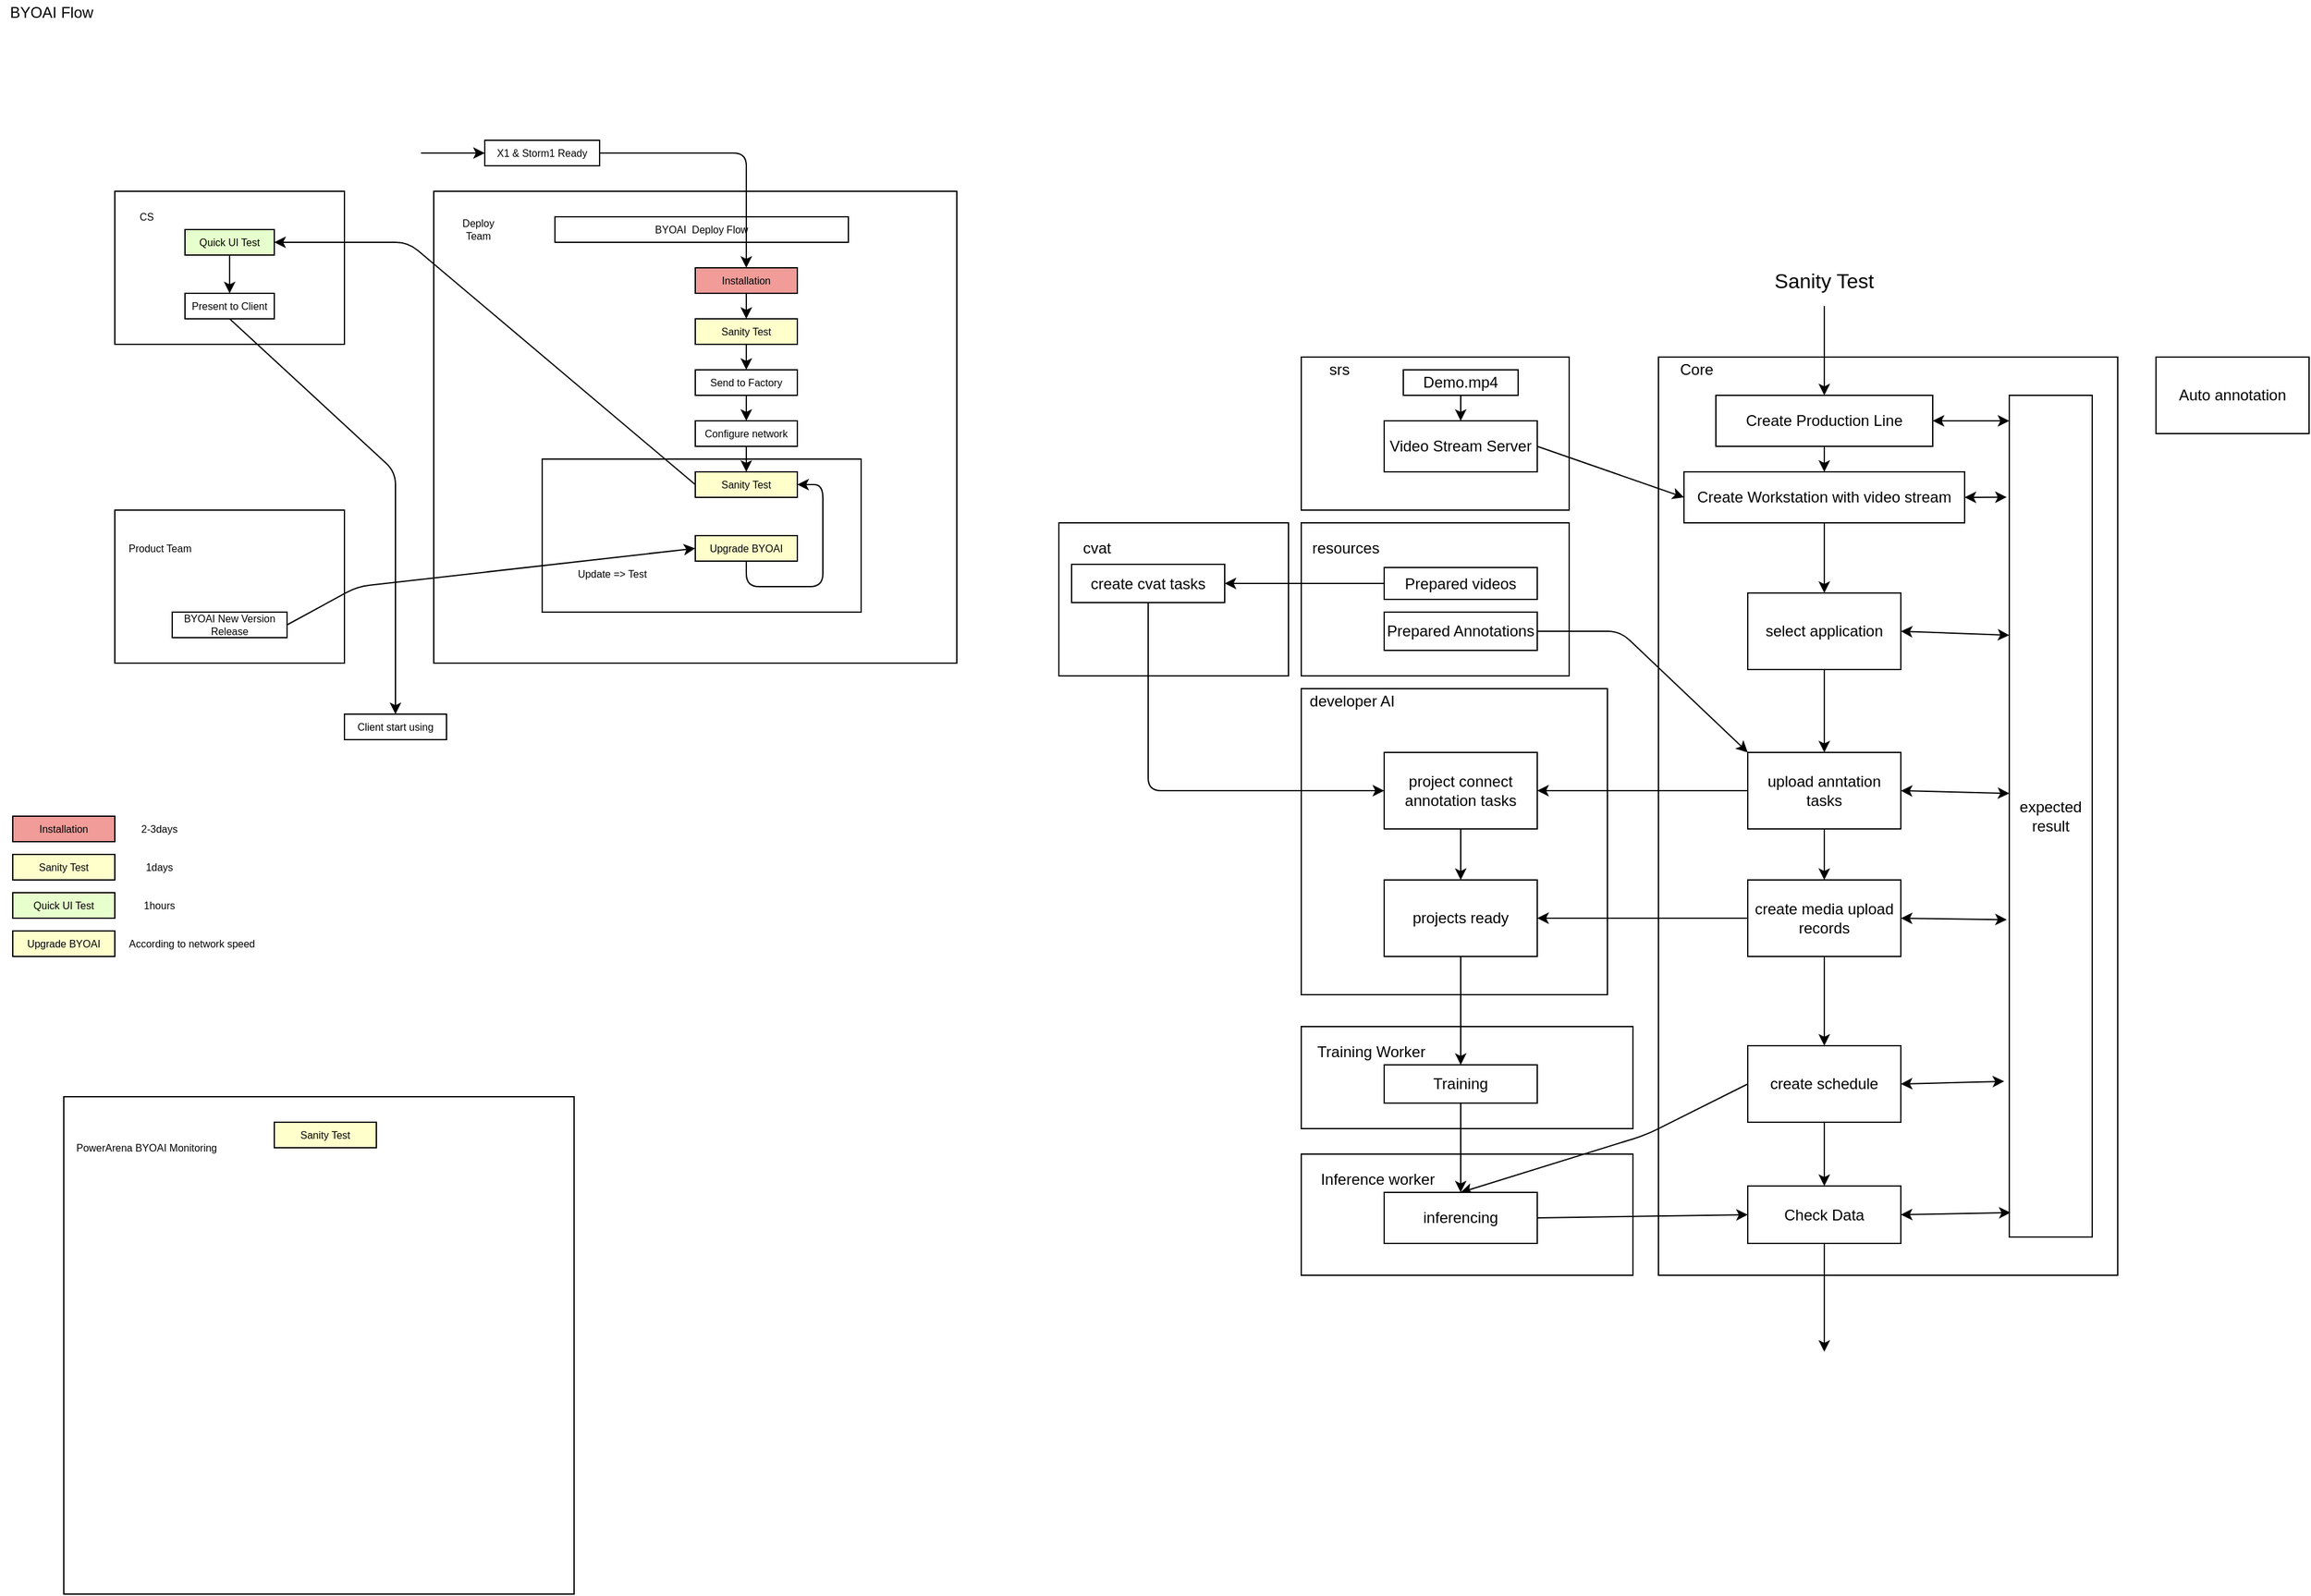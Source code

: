<mxfile version="14.4.9" type="github">
  <diagram id="EJ-8bm11QLcLi5T-vXhF" name="Page-1">
    <mxGraphModel dx="1186" dy="796" grid="1" gridSize="10" guides="1" tooltips="1" connect="1" arrows="1" fold="1" page="1" pageScale="1" pageWidth="850" pageHeight="1100" math="0" shadow="0">
      <root>
        <mxCell id="0" />
        <mxCell id="1" parent="0" />
        <mxCell id="vZwNGUMptV3ykFQngnNF-58" value="" style="rounded=0;whiteSpace=wrap;html=1;" vertex="1" parent="1">
          <mxGeometry x="1050" y="945" width="260" height="95" as="geometry" />
        </mxCell>
        <mxCell id="vZwNGUMptV3ykFQngnNF-54" value="" style="rounded=0;whiteSpace=wrap;html=1;" vertex="1" parent="1">
          <mxGeometry x="1050" y="845" width="260" height="80" as="geometry" />
        </mxCell>
        <mxCell id="vZwNGUMptV3ykFQngnNF-27" value="" style="rounded=0;whiteSpace=wrap;html=1;" vertex="1" parent="1">
          <mxGeometry x="1050" y="450" width="210" height="120" as="geometry" />
        </mxCell>
        <mxCell id="vZwNGUMptV3ykFQngnNF-18" value="" style="rounded=0;whiteSpace=wrap;html=1;" vertex="1" parent="1">
          <mxGeometry x="1050" y="580" width="240" height="240" as="geometry" />
        </mxCell>
        <mxCell id="vZwNGUMptV3ykFQngnNF-16" value="" style="rounded=0;whiteSpace=wrap;html=1;" vertex="1" parent="1">
          <mxGeometry x="1050" y="320" width="210" height="120" as="geometry" />
        </mxCell>
        <mxCell id="vZwNGUMptV3ykFQngnNF-12" value="" style="rounded=0;whiteSpace=wrap;html=1;" vertex="1" parent="1">
          <mxGeometry x="1330" y="320" width="360" height="720" as="geometry" />
        </mxCell>
        <mxCell id="hkcfiitKyaItqLOflqOH-59" value="" style="rounded=0;whiteSpace=wrap;html=1;fillColor=#FFFFFF;fontSize=8;" parent="1" vertex="1">
          <mxGeometry x="370" y="190" width="410" height="370" as="geometry" />
        </mxCell>
        <mxCell id="hkcfiitKyaItqLOflqOH-52" value="" style="rounded=0;whiteSpace=wrap;html=1;fontSize=8;" parent="1" vertex="1">
          <mxGeometry x="120" y="440" width="180" height="120" as="geometry" />
        </mxCell>
        <mxCell id="hkcfiitKyaItqLOflqOH-48" value="" style="rounded=0;whiteSpace=wrap;html=1;fontSize=8;" parent="1" vertex="1">
          <mxGeometry x="120" y="190" width="180" height="120" as="geometry" />
        </mxCell>
        <mxCell id="hkcfiitKyaItqLOflqOH-45" value="" style="rounded=0;whiteSpace=wrap;html=1;fontSize=8;" parent="1" vertex="1">
          <mxGeometry x="455" y="400" width="250" height="120" as="geometry" />
        </mxCell>
        <mxCell id="hkcfiitKyaItqLOflqOH-1" value="Quick UI Test" style="rounded=0;whiteSpace=wrap;html=1;fontSize=8;fillColor=#E6FFCC;" parent="1" vertex="1">
          <mxGeometry x="175" y="220" width="70" height="20" as="geometry" />
        </mxCell>
        <mxCell id="hkcfiitKyaItqLOflqOH-2" value="BYOAI Flow" style="text;html=1;align=center;verticalAlign=middle;resizable=0;points=[];autosize=1;" parent="1" vertex="1">
          <mxGeometry x="30" y="40" width="80" height="20" as="geometry" />
        </mxCell>
        <mxCell id="hkcfiitKyaItqLOflqOH-3" value="Present to Client" style="rounded=0;whiteSpace=wrap;html=1;fontSize=8;" parent="1" vertex="1">
          <mxGeometry x="175" y="270" width="70" height="20" as="geometry" />
        </mxCell>
        <mxCell id="hkcfiitKyaItqLOflqOH-4" value="" style="endArrow=classic;html=1;exitX=0.5;exitY=1;exitDx=0;exitDy=0;entryX=0.5;entryY=0;entryDx=0;entryDy=0;" parent="1" source="hkcfiitKyaItqLOflqOH-1" target="hkcfiitKyaItqLOflqOH-3" edge="1">
          <mxGeometry width="50" height="50" relative="1" as="geometry">
            <mxPoint x="425" y="270" as="sourcePoint" />
            <mxPoint x="475" y="220" as="targetPoint" />
          </mxGeometry>
        </mxCell>
        <mxCell id="hkcfiitKyaItqLOflqOH-10" value="" style="endArrow=classic;html=1;exitX=0;exitY=0.5;exitDx=0;exitDy=0;entryX=1;entryY=0.5;entryDx=0;entryDy=0;" parent="1" source="hkcfiitKyaItqLOflqOH-27" target="hkcfiitKyaItqLOflqOH-1" edge="1">
          <mxGeometry width="50" height="50" relative="1" as="geometry">
            <mxPoint x="135" y="390" as="sourcePoint" />
            <mxPoint x="265" y="395" as="targetPoint" />
            <Array as="points">
              <mxPoint x="350" y="230" />
            </Array>
          </mxGeometry>
        </mxCell>
        <mxCell id="hkcfiitKyaItqLOflqOH-11" value="BYOAI&amp;nbsp; Deploy Flow" style="rounded=0;whiteSpace=wrap;html=1;fontSize=8;" parent="1" vertex="1">
          <mxGeometry x="465" y="210" width="230" height="20" as="geometry" />
        </mxCell>
        <mxCell id="hkcfiitKyaItqLOflqOH-15" value="Installation" style="rounded=0;whiteSpace=wrap;html=1;fontSize=8;fillColor=#F19C99;" parent="1" vertex="1">
          <mxGeometry x="575" y="250" width="80" height="20" as="geometry" />
        </mxCell>
        <mxCell id="hkcfiitKyaItqLOflqOH-16" value="X1 &amp;amp; Storm1 Ready" style="rounded=0;whiteSpace=wrap;html=1;fontSize=8;" parent="1" vertex="1">
          <mxGeometry x="410" y="150" width="90" height="20" as="geometry" />
        </mxCell>
        <mxCell id="hkcfiitKyaItqLOflqOH-17" value="" style="endArrow=classic;html=1;entryX=0;entryY=0.5;entryDx=0;entryDy=0;fontSize=8;" parent="1" target="hkcfiitKyaItqLOflqOH-16" edge="1">
          <mxGeometry width="50" height="50" relative="1" as="geometry">
            <mxPoint x="360" y="160" as="sourcePoint" />
            <mxPoint x="455" y="450" as="targetPoint" />
          </mxGeometry>
        </mxCell>
        <mxCell id="hkcfiitKyaItqLOflqOH-18" value="" style="endArrow=classic;html=1;exitX=1;exitY=0.5;exitDx=0;exitDy=0;entryX=0.5;entryY=0;entryDx=0;entryDy=0;fontSize=8;" parent="1" source="hkcfiitKyaItqLOflqOH-16" target="hkcfiitKyaItqLOflqOH-15" edge="1">
          <mxGeometry width="50" height="50" relative="1" as="geometry">
            <mxPoint x="405" y="500" as="sourcePoint" />
            <mxPoint x="455" y="450" as="targetPoint" />
            <Array as="points">
              <mxPoint x="615" y="160" />
            </Array>
          </mxGeometry>
        </mxCell>
        <mxCell id="hkcfiitKyaItqLOflqOH-20" value="BYOAI New Version Release" style="rounded=0;whiteSpace=wrap;html=1;fontSize=8;" parent="1" vertex="1">
          <mxGeometry x="165" y="520" width="90" height="20" as="geometry" />
        </mxCell>
        <mxCell id="hkcfiitKyaItqLOflqOH-21" value="" style="endArrow=classic;html=1;exitX=0.5;exitY=1;exitDx=0;exitDy=0;fontSize=8;entryX=0.5;entryY=0;entryDx=0;entryDy=0;" parent="1" source="hkcfiitKyaItqLOflqOH-15" target="hkcfiitKyaItqLOflqOH-22" edge="1">
          <mxGeometry width="50" height="50" relative="1" as="geometry">
            <mxPoint x="405" y="490" as="sourcePoint" />
            <mxPoint x="640" y="370" as="targetPoint" />
            <Array as="points" />
          </mxGeometry>
        </mxCell>
        <mxCell id="hkcfiitKyaItqLOflqOH-22" value="Sanity Test" style="rounded=0;whiteSpace=wrap;html=1;fontSize=8;fillColor=#FFFFCC;" parent="1" vertex="1">
          <mxGeometry x="575" y="290" width="80" height="20" as="geometry" />
        </mxCell>
        <mxCell id="hkcfiitKyaItqLOflqOH-23" value="" style="endArrow=classic;html=1;exitX=0.5;exitY=1;exitDx=0;exitDy=0;fontSize=8;entryX=0.5;entryY=0;entryDx=0;entryDy=0;" parent="1" source="hkcfiitKyaItqLOflqOH-22" target="hkcfiitKyaItqLOflqOH-24" edge="1">
          <mxGeometry width="50" height="50" relative="1" as="geometry">
            <mxPoint x="405" y="490" as="sourcePoint" />
            <mxPoint x="640" y="450" as="targetPoint" />
          </mxGeometry>
        </mxCell>
        <mxCell id="hkcfiitKyaItqLOflqOH-24" value="Send to Factory" style="rounded=0;whiteSpace=wrap;html=1;fontSize=8;" parent="1" vertex="1">
          <mxGeometry x="575" y="330" width="80" height="20" as="geometry" />
        </mxCell>
        <mxCell id="hkcfiitKyaItqLOflqOH-26" value="Configure network" style="rounded=0;whiteSpace=wrap;html=1;fontSize=8;" parent="1" vertex="1">
          <mxGeometry x="575" y="370" width="80" height="20" as="geometry" />
        </mxCell>
        <mxCell id="hkcfiitKyaItqLOflqOH-27" value="Sanity Test" style="rounded=0;whiteSpace=wrap;html=1;fontSize=8;fillColor=#FFFFCC;" parent="1" vertex="1">
          <mxGeometry x="575" y="410" width="80" height="20" as="geometry" />
        </mxCell>
        <mxCell id="hkcfiitKyaItqLOflqOH-29" value="" style="endArrow=classic;html=1;exitX=0.5;exitY=1;exitDx=0;exitDy=0;fontSize=8;entryX=0.5;entryY=0;entryDx=0;entryDy=0;" parent="1" source="hkcfiitKyaItqLOflqOH-24" target="hkcfiitKyaItqLOflqOH-26" edge="1">
          <mxGeometry width="50" height="50" relative="1" as="geometry">
            <mxPoint x="625" y="280" as="sourcePoint" />
            <mxPoint x="665" y="360" as="targetPoint" />
            <Array as="points" />
          </mxGeometry>
        </mxCell>
        <mxCell id="hkcfiitKyaItqLOflqOH-30" value="" style="endArrow=classic;html=1;exitX=0.5;exitY=1;exitDx=0;exitDy=0;fontSize=8;entryX=0.5;entryY=0;entryDx=0;entryDy=0;" parent="1" source="hkcfiitKyaItqLOflqOH-26" target="hkcfiitKyaItqLOflqOH-27" edge="1">
          <mxGeometry width="50" height="50" relative="1" as="geometry">
            <mxPoint x="635" y="290" as="sourcePoint" />
            <mxPoint x="635" y="310" as="targetPoint" />
            <Array as="points" />
          </mxGeometry>
        </mxCell>
        <mxCell id="hkcfiitKyaItqLOflqOH-33" value="Upgrade BYOAI" style="rounded=0;whiteSpace=wrap;html=1;fontSize=8;fillColor=#FFFFCC;" parent="1" vertex="1">
          <mxGeometry x="575" y="460" width="80" height="20" as="geometry" />
        </mxCell>
        <mxCell id="hkcfiitKyaItqLOflqOH-40" value="Client start using" style="rounded=0;whiteSpace=wrap;html=1;fontSize=8;" parent="1" vertex="1">
          <mxGeometry x="300" y="600" width="80" height="20" as="geometry" />
        </mxCell>
        <mxCell id="hkcfiitKyaItqLOflqOH-42" value="" style="endArrow=classic;html=1;fontSize=8;entryX=0;entryY=0.5;entryDx=0;entryDy=0;exitX=1;exitY=0.5;exitDx=0;exitDy=0;" parent="1" source="hkcfiitKyaItqLOflqOH-20" target="hkcfiitKyaItqLOflqOH-33" edge="1">
          <mxGeometry width="50" height="50" relative="1" as="geometry">
            <mxPoint x="535" y="500" as="sourcePoint" />
            <mxPoint x="485" y="540" as="targetPoint" />
            <Array as="points">
              <mxPoint x="310" y="500" />
            </Array>
          </mxGeometry>
        </mxCell>
        <mxCell id="hkcfiitKyaItqLOflqOH-43" value="" style="endArrow=classic;html=1;fontSize=8;exitX=0.5;exitY=1;exitDx=0;exitDy=0;entryX=1;entryY=0.5;entryDx=0;entryDy=0;" parent="1" source="hkcfiitKyaItqLOflqOH-33" target="hkcfiitKyaItqLOflqOH-27" edge="1">
          <mxGeometry width="50" height="50" relative="1" as="geometry">
            <mxPoint x="615" y="550" as="sourcePoint" />
            <mxPoint x="715" y="470" as="targetPoint" />
            <Array as="points">
              <mxPoint x="615" y="500" />
              <mxPoint x="675" y="500" />
              <mxPoint x="675" y="420" />
            </Array>
          </mxGeometry>
        </mxCell>
        <mxCell id="hkcfiitKyaItqLOflqOH-46" value="Update =&amp;gt; Test" style="text;html=1;strokeColor=none;fillColor=none;align=center;verticalAlign=middle;whiteSpace=wrap;rounded=0;fontSize=8;" parent="1" vertex="1">
          <mxGeometry x="475" y="480" width="70" height="20" as="geometry" />
        </mxCell>
        <mxCell id="hkcfiitKyaItqLOflqOH-47" value="" style="endArrow=classic;html=1;fontSize=8;exitX=0.5;exitY=1;exitDx=0;exitDy=0;entryX=0.5;entryY=0;entryDx=0;entryDy=0;" parent="1" source="hkcfiitKyaItqLOflqOH-3" target="hkcfiitKyaItqLOflqOH-40" edge="1">
          <mxGeometry width="50" height="50" relative="1" as="geometry">
            <mxPoint x="425" y="460" as="sourcePoint" />
            <mxPoint x="395" y="470" as="targetPoint" />
            <Array as="points">
              <mxPoint x="340" y="410" />
            </Array>
          </mxGeometry>
        </mxCell>
        <mxCell id="hkcfiitKyaItqLOflqOH-51" value="CS" style="text;html=1;strokeColor=none;fillColor=none;align=center;verticalAlign=middle;whiteSpace=wrap;rounded=0;fontSize=8;" parent="1" vertex="1">
          <mxGeometry x="125" y="200" width="40" height="20" as="geometry" />
        </mxCell>
        <mxCell id="hkcfiitKyaItqLOflqOH-53" value="Product Team" style="text;html=1;strokeColor=none;fillColor=none;align=center;verticalAlign=middle;whiteSpace=wrap;rounded=0;fontSize=8;" parent="1" vertex="1">
          <mxGeometry x="127.5" y="440" width="55" height="60" as="geometry" />
        </mxCell>
        <mxCell id="hkcfiitKyaItqLOflqOH-60" value="Deploy Team" style="text;html=1;strokeColor=none;fillColor=none;align=center;verticalAlign=middle;whiteSpace=wrap;rounded=0;fontSize=8;" parent="1" vertex="1">
          <mxGeometry x="385" y="210" width="40" height="20" as="geometry" />
        </mxCell>
        <mxCell id="hkcfiitKyaItqLOflqOH-71" value="Sanity Test" style="rounded=0;whiteSpace=wrap;html=1;fillColor=#FFFFCC;fontSize=8;" parent="1" vertex="1">
          <mxGeometry x="40" y="710" width="80" height="20" as="geometry" />
        </mxCell>
        <mxCell id="hkcfiitKyaItqLOflqOH-72" value="1days" style="text;html=1;strokeColor=none;fillColor=none;align=center;verticalAlign=middle;whiteSpace=wrap;rounded=0;fontSize=8;" parent="1" vertex="1">
          <mxGeometry x="120" y="710" width="70" height="20" as="geometry" />
        </mxCell>
        <mxCell id="hkcfiitKyaItqLOflqOH-73" value="Installation" style="rounded=0;whiteSpace=wrap;html=1;fontSize=8;fillColor=#F19C99;" parent="1" vertex="1">
          <mxGeometry x="40" y="680" width="80" height="20" as="geometry" />
        </mxCell>
        <mxCell id="hkcfiitKyaItqLOflqOH-75" value="2-3days" style="text;html=1;strokeColor=none;fillColor=none;align=center;verticalAlign=middle;whiteSpace=wrap;rounded=0;fontSize=8;" parent="1" vertex="1">
          <mxGeometry x="120" y="680" width="70" height="20" as="geometry" />
        </mxCell>
        <mxCell id="hkcfiitKyaItqLOflqOH-77" value="Quick UI Test" style="rounded=0;whiteSpace=wrap;html=1;fontSize=8;fillColor=#E6FFCC;" parent="1" vertex="1">
          <mxGeometry x="40" y="740" width="80" height="20" as="geometry" />
        </mxCell>
        <mxCell id="hkcfiitKyaItqLOflqOH-78" value="1hours" style="text;html=1;strokeColor=none;fillColor=none;align=center;verticalAlign=middle;whiteSpace=wrap;rounded=0;fontSize=8;" parent="1" vertex="1">
          <mxGeometry x="120" y="740" width="70" height="20" as="geometry" />
        </mxCell>
        <mxCell id="hkcfiitKyaItqLOflqOH-81" value="Upgrade BYOAI" style="rounded=0;whiteSpace=wrap;html=1;fontSize=8;fillColor=#FFFFCC;" parent="1" vertex="1">
          <mxGeometry x="40" y="770" width="80" height="20" as="geometry" />
        </mxCell>
        <mxCell id="hkcfiitKyaItqLOflqOH-82" value="According to network speed&lt;br&gt;" style="text;html=1;align=center;verticalAlign=middle;resizable=0;points=[];autosize=1;fontSize=8;" parent="1" vertex="1">
          <mxGeometry x="125" y="770" width="110" height="20" as="geometry" />
        </mxCell>
        <mxCell id="hkcfiitKyaItqLOflqOH-84" value="" style="rounded=0;whiteSpace=wrap;html=1;fillColor=#FFFFFF;fontSize=8;" parent="1" vertex="1">
          <mxGeometry x="80" y="900" width="400" height="390" as="geometry" />
        </mxCell>
        <mxCell id="hkcfiitKyaItqLOflqOH-85" value="PowerArena BYOAI Monitoring&lt;br&gt;" style="text;html=1;strokeColor=none;fillColor=none;align=center;verticalAlign=middle;whiteSpace=wrap;rounded=0;fontSize=8;" parent="1" vertex="1">
          <mxGeometry x="80" y="900" width="130" height="80" as="geometry" />
        </mxCell>
        <mxCell id="hkcfiitKyaItqLOflqOH-86" value="Sanity Test" style="rounded=0;whiteSpace=wrap;html=1;fillColor=#FFFFCC;fontSize=8;" parent="1" vertex="1">
          <mxGeometry x="245" y="920" width="80" height="20" as="geometry" />
        </mxCell>
        <mxCell id="j7dGP_cqG3uT99JaC5L6-2" value="Create Production Line" style="rounded=0;whiteSpace=wrap;html=1;" parent="1" vertex="1">
          <mxGeometry x="1375" y="350" width="170" height="40" as="geometry" />
        </mxCell>
        <mxCell id="j7dGP_cqG3uT99JaC5L6-3" value="Create Workstation with video stream" style="rounded=0;whiteSpace=wrap;html=1;" parent="1" vertex="1">
          <mxGeometry x="1350" y="410" width="220" height="40" as="geometry" />
        </mxCell>
        <mxCell id="j7dGP_cqG3uT99JaC5L6-4" value="Video Stream Server" style="whiteSpace=wrap;html=1;" parent="1" vertex="1">
          <mxGeometry x="1115" y="370" width="120" height="40" as="geometry" />
        </mxCell>
        <mxCell id="j7dGP_cqG3uT99JaC5L6-6" value="Demo.mp4" style="rounded=0;whiteSpace=wrap;html=1;" parent="1" vertex="1">
          <mxGeometry x="1130" y="330" width="90" height="20" as="geometry" />
        </mxCell>
        <mxCell id="j7dGP_cqG3uT99JaC5L6-9" value="Auto annotation" style="whiteSpace=wrap;html=1;" parent="1" vertex="1">
          <mxGeometry x="1720" y="320" width="120" height="60" as="geometry" />
        </mxCell>
        <mxCell id="j7dGP_cqG3uT99JaC5L6-12" value="" style="endArrow=classic;html=1;entryX=0.5;entryY=0;entryDx=0;entryDy=0;" parent="1" target="j7dGP_cqG3uT99JaC5L6-2" edge="1">
          <mxGeometry width="50" height="50" relative="1" as="geometry">
            <mxPoint x="1460" y="280" as="sourcePoint" />
            <mxPoint x="1555" y="380" as="targetPoint" />
          </mxGeometry>
        </mxCell>
        <mxCell id="VQ9uZ4kmfVaCbMK-W1Gh-3" value="" style="endArrow=classic;html=1;exitX=0.5;exitY=1;exitDx=0;exitDy=0;entryX=0.5;entryY=0;entryDx=0;entryDy=0;" parent="1" source="j7dGP_cqG3uT99JaC5L6-2" target="j7dGP_cqG3uT99JaC5L6-3" edge="1">
          <mxGeometry width="50" height="50" relative="1" as="geometry">
            <mxPoint x="1470" y="330" as="sourcePoint" />
            <mxPoint x="1470" y="360" as="targetPoint" />
          </mxGeometry>
        </mxCell>
        <mxCell id="VQ9uZ4kmfVaCbMK-W1Gh-5" value="" style="endArrow=classic;html=1;exitX=1;exitY=0.5;exitDx=0;exitDy=0;entryX=0;entryY=0.5;entryDx=0;entryDy=0;" parent="1" source="j7dGP_cqG3uT99JaC5L6-4" target="j7dGP_cqG3uT99JaC5L6-3" edge="1">
          <mxGeometry width="50" height="50" relative="1" as="geometry">
            <mxPoint x="1045" y="410" as="sourcePoint" />
            <mxPoint x="1095" y="360" as="targetPoint" />
          </mxGeometry>
        </mxCell>
        <mxCell id="vZwNGUMptV3ykFQngnNF-1" value="upload anntation tasks" style="rounded=0;whiteSpace=wrap;html=1;" vertex="1" parent="1">
          <mxGeometry x="1400" y="630" width="120" height="60" as="geometry" />
        </mxCell>
        <mxCell id="vZwNGUMptV3ykFQngnNF-68" style="edgeStyle=orthogonalEdgeStyle;rounded=0;orthogonalLoop=1;jettySize=auto;html=1;entryX=0.5;entryY=0;entryDx=0;entryDy=0;" edge="1" parent="1" source="vZwNGUMptV3ykFQngnNF-4" target="vZwNGUMptV3ykFQngnNF-42">
          <mxGeometry relative="1" as="geometry" />
        </mxCell>
        <mxCell id="vZwNGUMptV3ykFQngnNF-4" value="project connect annotation tasks" style="rounded=0;whiteSpace=wrap;html=1;" vertex="1" parent="1">
          <mxGeometry x="1115" y="630" width="120" height="60" as="geometry" />
        </mxCell>
        <mxCell id="vZwNGUMptV3ykFQngnNF-6" value="create schedule" style="rounded=0;whiteSpace=wrap;html=1;" vertex="1" parent="1">
          <mxGeometry x="1400" y="860" width="120" height="60" as="geometry" />
        </mxCell>
        <mxCell id="vZwNGUMptV3ykFQngnNF-7" value="" style="endArrow=classic;html=1;exitX=0.5;exitY=1;exitDx=0;exitDy=0;entryX=0.5;entryY=0;entryDx=0;entryDy=0;" edge="1" parent="1" source="vZwNGUMptV3ykFQngnNF-32" target="vZwNGUMptV3ykFQngnNF-1">
          <mxGeometry width="50" height="50" relative="1" as="geometry">
            <mxPoint x="1495" y="530" as="sourcePoint" />
            <mxPoint x="1545" y="480" as="targetPoint" />
          </mxGeometry>
        </mxCell>
        <mxCell id="vZwNGUMptV3ykFQngnNF-8" value="expected result" style="rounded=0;whiteSpace=wrap;html=1;" vertex="1" parent="1">
          <mxGeometry x="1605" y="350" width="65" height="660" as="geometry" />
        </mxCell>
        <mxCell id="vZwNGUMptV3ykFQngnNF-9" value="create media upload records" style="whiteSpace=wrap;html=1;" vertex="1" parent="1">
          <mxGeometry x="1400" y="730" width="120" height="60" as="geometry" />
        </mxCell>
        <mxCell id="vZwNGUMptV3ykFQngnNF-10" value="" style="endArrow=classic;startArrow=classic;html=1;exitX=1;exitY=0.5;exitDx=0;exitDy=0;" edge="1" parent="1" source="j7dGP_cqG3uT99JaC5L6-2">
          <mxGeometry width="50" height="50" relative="1" as="geometry">
            <mxPoint x="1495" y="520" as="sourcePoint" />
            <mxPoint x="1605" y="370" as="targetPoint" />
          </mxGeometry>
        </mxCell>
        <mxCell id="vZwNGUMptV3ykFQngnNF-13" value="" style="endArrow=classic;startArrow=classic;html=1;exitX=1;exitY=0.5;exitDx=0;exitDy=0;entryX=-0.031;entryY=0.121;entryDx=0;entryDy=0;entryPerimeter=0;" edge="1" parent="1" source="j7dGP_cqG3uT99JaC5L6-3" target="vZwNGUMptV3ykFQngnNF-8">
          <mxGeometry width="50" height="50" relative="1" as="geometry">
            <mxPoint x="1495" y="520" as="sourcePoint" />
            <mxPoint x="1545" y="470" as="targetPoint" />
          </mxGeometry>
        </mxCell>
        <mxCell id="vZwNGUMptV3ykFQngnNF-15" value="Core" style="text;html=1;strokeColor=none;fillColor=none;align=center;verticalAlign=middle;whiteSpace=wrap;rounded=0;" vertex="1" parent="1">
          <mxGeometry x="1340" y="320" width="40" height="20" as="geometry" />
        </mxCell>
        <mxCell id="vZwNGUMptV3ykFQngnNF-17" value="srs" style="text;html=1;strokeColor=none;fillColor=none;align=center;verticalAlign=middle;whiteSpace=wrap;rounded=0;" vertex="1" parent="1">
          <mxGeometry x="1060" y="320" width="40" height="20" as="geometry" />
        </mxCell>
        <mxCell id="vZwNGUMptV3ykFQngnNF-19" value="developer AI&lt;br&gt;" style="text;html=1;strokeColor=none;fillColor=none;align=center;verticalAlign=middle;whiteSpace=wrap;rounded=0;" vertex="1" parent="1">
          <mxGeometry x="1050" y="580" width="80" height="20" as="geometry" />
        </mxCell>
        <mxCell id="vZwNGUMptV3ykFQngnNF-20" value="" style="rounded=0;whiteSpace=wrap;html=1;" vertex="1" parent="1">
          <mxGeometry x="860" y="450" width="180" height="120" as="geometry" />
        </mxCell>
        <mxCell id="vZwNGUMptV3ykFQngnNF-21" value="cvat" style="text;html=1;strokeColor=none;fillColor=none;align=center;verticalAlign=middle;whiteSpace=wrap;rounded=0;" vertex="1" parent="1">
          <mxGeometry x="870" y="460" width="40" height="20" as="geometry" />
        </mxCell>
        <mxCell id="vZwNGUMptV3ykFQngnNF-22" value="Prepared videos" style="whiteSpace=wrap;html=1;" vertex="1" parent="1">
          <mxGeometry x="1115" y="485" width="120" height="25" as="geometry" />
        </mxCell>
        <mxCell id="vZwNGUMptV3ykFQngnNF-23" value="create cvat tasks" style="rounded=0;whiteSpace=wrap;html=1;" vertex="1" parent="1">
          <mxGeometry x="870" y="482.5" width="120" height="30" as="geometry" />
        </mxCell>
        <mxCell id="vZwNGUMptV3ykFQngnNF-25" value="" style="endArrow=classic;startArrow=classic;html=1;exitX=1;exitY=0.5;exitDx=0;exitDy=0;entryX=0;entryY=0.473;entryDx=0;entryDy=0;entryPerimeter=0;" edge="1" parent="1" source="vZwNGUMptV3ykFQngnNF-1" target="vZwNGUMptV3ykFQngnNF-8">
          <mxGeometry width="50" height="50" relative="1" as="geometry">
            <mxPoint x="1580" y="440" as="sourcePoint" />
            <mxPoint x="1615.715" y="438.95" as="targetPoint" />
          </mxGeometry>
        </mxCell>
        <mxCell id="vZwNGUMptV3ykFQngnNF-26" value="" style="endArrow=classic;startArrow=classic;html=1;exitX=1;exitY=0.5;exitDx=0;exitDy=0;entryX=-0.031;entryY=0.623;entryDx=0;entryDy=0;entryPerimeter=0;" edge="1" parent="1" source="vZwNGUMptV3ykFQngnNF-9" target="vZwNGUMptV3ykFQngnNF-8">
          <mxGeometry width="50" height="50" relative="1" as="geometry">
            <mxPoint x="1530" y="520" as="sourcePoint" />
            <mxPoint x="1615" y="518" as="targetPoint" />
          </mxGeometry>
        </mxCell>
        <mxCell id="vZwNGUMptV3ykFQngnNF-28" value="resources" style="text;html=1;strokeColor=none;fillColor=none;align=center;verticalAlign=middle;whiteSpace=wrap;rounded=0;" vertex="1" parent="1">
          <mxGeometry x="1060" y="460" width="50" height="20" as="geometry" />
        </mxCell>
        <mxCell id="vZwNGUMptV3ykFQngnNF-29" value="Prepared Annotations" style="rounded=0;whiteSpace=wrap;html=1;" vertex="1" parent="1">
          <mxGeometry x="1115" y="520" width="120" height="30" as="geometry" />
        </mxCell>
        <mxCell id="vZwNGUMptV3ykFQngnNF-30" value="" style="endArrow=classic;html=1;exitX=0;exitY=0.5;exitDx=0;exitDy=0;entryX=1;entryY=0.5;entryDx=0;entryDy=0;" edge="1" parent="1" source="vZwNGUMptV3ykFQngnNF-22" target="vZwNGUMptV3ykFQngnNF-23">
          <mxGeometry width="50" height="50" relative="1" as="geometry">
            <mxPoint x="1320" y="610" as="sourcePoint" />
            <mxPoint x="1370" y="560" as="targetPoint" />
            <Array as="points" />
          </mxGeometry>
        </mxCell>
        <mxCell id="vZwNGUMptV3ykFQngnNF-32" value="select application" style="rounded=0;whiteSpace=wrap;html=1;" vertex="1" parent="1">
          <mxGeometry x="1400" y="505" width="120" height="60" as="geometry" />
        </mxCell>
        <mxCell id="vZwNGUMptV3ykFQngnNF-33" value="" style="endArrow=classic;html=1;exitX=0.5;exitY=1;exitDx=0;exitDy=0;entryX=0.5;entryY=0;entryDx=0;entryDy=0;" edge="1" parent="1" source="j7dGP_cqG3uT99JaC5L6-3" target="vZwNGUMptV3ykFQngnNF-32">
          <mxGeometry width="50" height="50" relative="1" as="geometry">
            <mxPoint x="1460" y="450" as="sourcePoint" />
            <mxPoint x="1460" y="580" as="targetPoint" />
          </mxGeometry>
        </mxCell>
        <mxCell id="vZwNGUMptV3ykFQngnNF-35" value="" style="endArrow=classic;startArrow=classic;html=1;exitX=1;exitY=0.5;exitDx=0;exitDy=0;entryX=0;entryY=0.285;entryDx=0;entryDy=0;entryPerimeter=0;" edge="1" parent="1" source="vZwNGUMptV3ykFQngnNF-32" target="vZwNGUMptV3ykFQngnNF-8">
          <mxGeometry width="50" height="50" relative="1" as="geometry">
            <mxPoint x="1320" y="610" as="sourcePoint" />
            <mxPoint x="1604" y="500" as="targetPoint" />
          </mxGeometry>
        </mxCell>
        <mxCell id="vZwNGUMptV3ykFQngnNF-36" value="" style="endArrow=classic;html=1;exitX=0.5;exitY=1;exitDx=0;exitDy=0;entryX=0;entryY=0.5;entryDx=0;entryDy=0;" edge="1" parent="1" source="vZwNGUMptV3ykFQngnNF-23" target="vZwNGUMptV3ykFQngnNF-4">
          <mxGeometry width="50" height="50" relative="1" as="geometry">
            <mxPoint x="1320" y="610" as="sourcePoint" />
            <mxPoint x="1370" y="560" as="targetPoint" />
            <Array as="points">
              <mxPoint x="930" y="660" />
            </Array>
          </mxGeometry>
        </mxCell>
        <mxCell id="vZwNGUMptV3ykFQngnNF-39" value="" style="endArrow=classic;html=1;exitX=0;exitY=0.5;exitDx=0;exitDy=0;entryX=1;entryY=0.5;entryDx=0;entryDy=0;" edge="1" parent="1" source="vZwNGUMptV3ykFQngnNF-1" target="vZwNGUMptV3ykFQngnNF-4">
          <mxGeometry width="50" height="50" relative="1" as="geometry">
            <mxPoint x="1320" y="610" as="sourcePoint" />
            <mxPoint x="1370" y="560" as="targetPoint" />
          </mxGeometry>
        </mxCell>
        <mxCell id="vZwNGUMptV3ykFQngnNF-41" value="" style="endArrow=classic;html=1;exitX=0.5;exitY=1;exitDx=0;exitDy=0;entryX=0.5;entryY=0;entryDx=0;entryDy=0;" edge="1" parent="1" source="vZwNGUMptV3ykFQngnNF-1" target="vZwNGUMptV3ykFQngnNF-9">
          <mxGeometry width="50" height="50" relative="1" as="geometry">
            <mxPoint x="1470" y="550" as="sourcePoint" />
            <mxPoint x="1470" y="590" as="targetPoint" />
          </mxGeometry>
        </mxCell>
        <mxCell id="vZwNGUMptV3ykFQngnNF-42" value="projects ready" style="rounded=0;whiteSpace=wrap;html=1;" vertex="1" parent="1">
          <mxGeometry x="1115" y="730" width="120" height="60" as="geometry" />
        </mxCell>
        <mxCell id="vZwNGUMptV3ykFQngnNF-43" value="" style="endArrow=classic;html=1;exitX=0.5;exitY=1;exitDx=0;exitDy=0;entryX=0.5;entryY=0;entryDx=0;entryDy=0;" edge="1" parent="1" source="vZwNGUMptV3ykFQngnNF-42" target="vZwNGUMptV3ykFQngnNF-56">
          <mxGeometry width="50" height="50" relative="1" as="geometry">
            <mxPoint x="1320" y="610" as="sourcePoint" />
            <mxPoint x="1175" y="840" as="targetPoint" />
          </mxGeometry>
        </mxCell>
        <mxCell id="vZwNGUMptV3ykFQngnNF-47" value="Check Data" style="rounded=0;whiteSpace=wrap;html=1;" vertex="1" parent="1">
          <mxGeometry x="1400" y="970" width="120" height="45" as="geometry" />
        </mxCell>
        <mxCell id="vZwNGUMptV3ykFQngnNF-48" value="" style="endArrow=classic;html=1;exitX=0.5;exitY=1;exitDx=0;exitDy=0;entryX=0.5;entryY=0;entryDx=0;entryDy=0;" edge="1" parent="1" source="vZwNGUMptV3ykFQngnNF-9" target="vZwNGUMptV3ykFQngnNF-6">
          <mxGeometry width="50" height="50" relative="1" as="geometry">
            <mxPoint x="1470" y="620" as="sourcePoint" />
            <mxPoint x="1470" y="640" as="targetPoint" />
          </mxGeometry>
        </mxCell>
        <mxCell id="vZwNGUMptV3ykFQngnNF-49" value="" style="endArrow=classic;html=1;exitX=0.5;exitY=1;exitDx=0;exitDy=0;entryX=0.5;entryY=0;entryDx=0;entryDy=0;" edge="1" parent="1" source="vZwNGUMptV3ykFQngnNF-6" target="vZwNGUMptV3ykFQngnNF-47">
          <mxGeometry width="50" height="50" relative="1" as="geometry">
            <mxPoint x="1470" y="700" as="sourcePoint" />
            <mxPoint x="1470" y="720" as="targetPoint" />
          </mxGeometry>
        </mxCell>
        <mxCell id="vZwNGUMptV3ykFQngnNF-50" value="" style="endArrow=classic;html=1;exitX=0;exitY=0.5;exitDx=0;exitDy=0;entryX=0.5;entryY=0;entryDx=0;entryDy=0;" edge="1" parent="1" source="vZwNGUMptV3ykFQngnNF-6" target="vZwNGUMptV3ykFQngnNF-60">
          <mxGeometry width="50" height="50" relative="1" as="geometry">
            <mxPoint x="1350" y="720" as="sourcePoint" />
            <mxPoint x="1270" y="960" as="targetPoint" />
            <Array as="points">
              <mxPoint x="1320" y="930" />
            </Array>
          </mxGeometry>
        </mxCell>
        <mxCell id="vZwNGUMptV3ykFQngnNF-51" value="" style="endArrow=classic;html=1;exitX=0.5;exitY=1;exitDx=0;exitDy=0;entryX=0.5;entryY=0;entryDx=0;entryDy=0;" edge="1" parent="1" source="vZwNGUMptV3ykFQngnNF-56" target="vZwNGUMptV3ykFQngnNF-60">
          <mxGeometry width="50" height="50" relative="1" as="geometry">
            <mxPoint x="1175" y="925" as="sourcePoint" />
            <mxPoint x="1175" y="1015" as="targetPoint" />
            <Array as="points" />
          </mxGeometry>
        </mxCell>
        <mxCell id="vZwNGUMptV3ykFQngnNF-53" value="" style="endArrow=classic;html=1;exitX=1;exitY=0.5;exitDx=0;exitDy=0;entryX=0;entryY=0.5;entryDx=0;entryDy=0;" edge="1" parent="1" source="vZwNGUMptV3ykFQngnNF-60" target="vZwNGUMptV3ykFQngnNF-47">
          <mxGeometry width="50" height="50" relative="1" as="geometry">
            <mxPoint x="1330" y="990" as="sourcePoint" />
            <mxPoint x="1400" y="790" as="targetPoint" />
            <Array as="points" />
          </mxGeometry>
        </mxCell>
        <mxCell id="vZwNGUMptV3ykFQngnNF-55" value="Training Worker" style="text;html=1;strokeColor=none;fillColor=none;align=center;verticalAlign=middle;whiteSpace=wrap;rounded=0;" vertex="1" parent="1">
          <mxGeometry x="1060" y="855" width="90" height="20" as="geometry" />
        </mxCell>
        <mxCell id="vZwNGUMptV3ykFQngnNF-56" value="Training" style="rounded=0;whiteSpace=wrap;html=1;" vertex="1" parent="1">
          <mxGeometry x="1115" y="875" width="120" height="30" as="geometry" />
        </mxCell>
        <mxCell id="vZwNGUMptV3ykFQngnNF-59" value="Inference worker" style="text;html=1;strokeColor=none;fillColor=none;align=center;verticalAlign=middle;whiteSpace=wrap;rounded=0;" vertex="1" parent="1">
          <mxGeometry x="1060" y="955" width="100" height="20" as="geometry" />
        </mxCell>
        <mxCell id="vZwNGUMptV3ykFQngnNF-60" value="inferencing" style="rounded=0;whiteSpace=wrap;html=1;" vertex="1" parent="1">
          <mxGeometry x="1115" y="975" width="120" height="40" as="geometry" />
        </mxCell>
        <mxCell id="vZwNGUMptV3ykFQngnNF-61" value="" style="endArrow=classic;html=1;entryX=0;entryY=0;entryDx=0;entryDy=0;exitX=1;exitY=0.5;exitDx=0;exitDy=0;" edge="1" parent="1" source="vZwNGUMptV3ykFQngnNF-29" target="vZwNGUMptV3ykFQngnNF-1">
          <mxGeometry width="50" height="50" relative="1" as="geometry">
            <mxPoint x="1240" y="535" as="sourcePoint" />
            <mxPoint x="1400" y="660" as="targetPoint" />
            <Array as="points">
              <mxPoint x="1300" y="535" />
            </Array>
          </mxGeometry>
        </mxCell>
        <mxCell id="vZwNGUMptV3ykFQngnNF-65" value="" style="endArrow=classic;html=1;exitX=0;exitY=0.5;exitDx=0;exitDy=0;entryX=1;entryY=0.5;entryDx=0;entryDy=0;" edge="1" parent="1" source="vZwNGUMptV3ykFQngnNF-9" target="vZwNGUMptV3ykFQngnNF-42">
          <mxGeometry width="50" height="50" relative="1" as="geometry">
            <mxPoint x="1300" y="710" as="sourcePoint" />
            <mxPoint x="1350" y="660" as="targetPoint" />
          </mxGeometry>
        </mxCell>
        <mxCell id="vZwNGUMptV3ykFQngnNF-66" value="" style="endArrow=classic;startArrow=classic;html=1;exitX=1;exitY=0.5;exitDx=0;exitDy=0;entryX=-0.062;entryY=0.815;entryDx=0;entryDy=0;entryPerimeter=0;" edge="1" parent="1" source="vZwNGUMptV3ykFQngnNF-6" target="vZwNGUMptV3ykFQngnNF-8">
          <mxGeometry width="50" height="50" relative="1" as="geometry">
            <mxPoint x="1530" y="770" as="sourcePoint" />
            <mxPoint x="1612.985" y="771.18" as="targetPoint" />
          </mxGeometry>
        </mxCell>
        <mxCell id="vZwNGUMptV3ykFQngnNF-67" value="" style="endArrow=classic;startArrow=classic;html=1;exitX=1;exitY=0.5;exitDx=0;exitDy=0;entryX=0.015;entryY=0.971;entryDx=0;entryDy=0;entryPerimeter=0;" edge="1" parent="1" source="vZwNGUMptV3ykFQngnNF-47" target="vZwNGUMptV3ykFQngnNF-8">
          <mxGeometry width="50" height="50" relative="1" as="geometry">
            <mxPoint x="1530" y="900" as="sourcePoint" />
            <mxPoint x="1610.97" y="897.9" as="targetPoint" />
          </mxGeometry>
        </mxCell>
        <mxCell id="vZwNGUMptV3ykFQngnNF-69" value="" style="endArrow=classic;html=1;exitX=0.5;exitY=1;exitDx=0;exitDy=0;" edge="1" parent="1" source="vZwNGUMptV3ykFQngnNF-47">
          <mxGeometry width="50" height="50" relative="1" as="geometry">
            <mxPoint x="1300" y="910" as="sourcePoint" />
            <mxPoint x="1460" y="1100" as="targetPoint" />
          </mxGeometry>
        </mxCell>
        <mxCell id="vZwNGUMptV3ykFQngnNF-70" value="&lt;font style=&quot;font-size: 16px&quot;&gt;Sanity Test&lt;/font&gt;" style="text;html=1;strokeColor=none;fillColor=none;align=center;verticalAlign=middle;whiteSpace=wrap;rounded=0;" vertex="1" parent="1">
          <mxGeometry x="1410" y="250" width="100" height="20" as="geometry" />
        </mxCell>
        <mxCell id="vZwNGUMptV3ykFQngnNF-71" value="" style="endArrow=classic;html=1;exitX=0.5;exitY=1;exitDx=0;exitDy=0;entryX=0.5;entryY=0;entryDx=0;entryDy=0;" edge="1" parent="1" source="j7dGP_cqG3uT99JaC5L6-6" target="j7dGP_cqG3uT99JaC5L6-4">
          <mxGeometry width="50" height="50" relative="1" as="geometry">
            <mxPoint x="1260" y="680" as="sourcePoint" />
            <mxPoint x="1310" y="630" as="targetPoint" />
          </mxGeometry>
        </mxCell>
      </root>
    </mxGraphModel>
  </diagram>
</mxfile>
